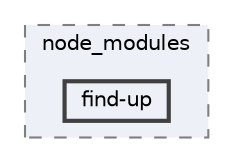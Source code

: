 digraph "pkiclassroomrescheduler/src/main/frontend/node_modules/pkg-dir/node_modules/find-up"
{
 // LATEX_PDF_SIZE
  bgcolor="transparent";
  edge [fontname=Helvetica,fontsize=10,labelfontname=Helvetica,labelfontsize=10];
  node [fontname=Helvetica,fontsize=10,shape=box,height=0.2,width=0.4];
  compound=true
  subgraph clusterdir_67c336c512998b729bd17bbff62dfd7b {
    graph [ bgcolor="#edf0f7", pencolor="grey50", label="node_modules", fontname=Helvetica,fontsize=10 style="filled,dashed", URL="dir_67c336c512998b729bd17bbff62dfd7b.html",tooltip=""]
  dir_243abb80d929fa9fa49f353f7c6101d7 [label="find-up", fillcolor="#edf0f7", color="grey25", style="filled,bold", URL="dir_243abb80d929fa9fa49f353f7c6101d7.html",tooltip=""];
  }
}
